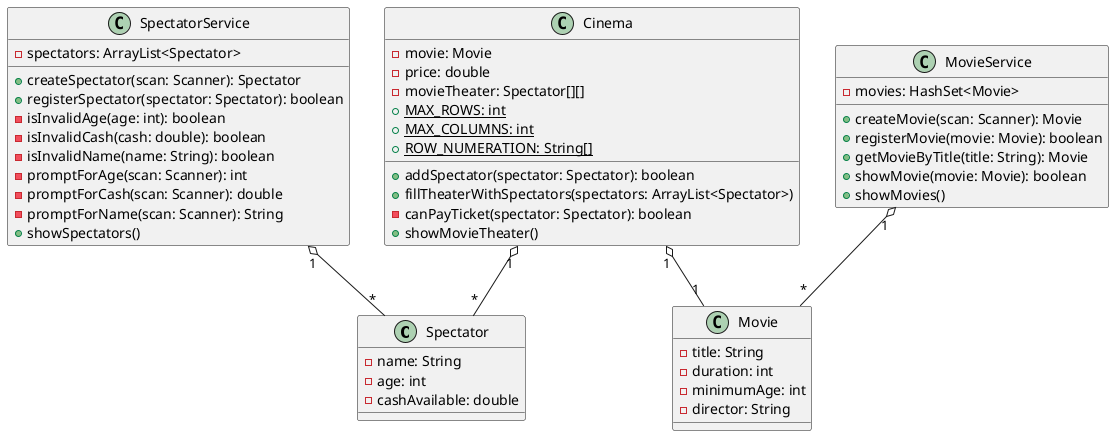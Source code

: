 @startuml EjExtra02
scale 1

Class Spectator {
    -name: String
    -age: int
    -cashAvailable: double
}

Class Movie {
    -title: String
    -duration: int
    -minimumAge: int
    -director: String
}

Class Cinema {
    -movie: Movie
    -price: double
    -movieTheater: Spectator[][]
    +{static} MAX_ROWS: int
    +{static} MAX_COLUMNS: int
    +{static} ROW_NUMERATION: String[]

    +addSpectator(spectator: Spectator): boolean
    +fillTheaterWithSpectators(spectators: ArrayList<Spectator>)
    -canPayTicket(spectator: Spectator): boolean
    +showMovieTheater()
}

Class SpectatorService {
    -spectators: ArrayList<Spectator>

    +createSpectator(scan: Scanner): Spectator
    +registerSpectator(spectator: Spectator): boolean
    -isInvalidAge(age: int): boolean
    -isInvalidCash(cash: double): boolean
    -isInvalidName(name: String): boolean
    -promptForAge(scan: Scanner): int
    -promptForCash(scan: Scanner): double
    -promptForName(scan: Scanner): String
    +showSpectators()
}

Class MovieService {
    -movies: HashSet<Movie>

    +createMovie(scan: Scanner): Movie
    +registerMovie(movie: Movie): boolean
    +getMovieByTitle(title: String): Movie
    +showMovie(movie: Movie): boolean
    +showMovies()
}

Cinema "1" o-- "1" Movie
Cinema "1" o-- "*" Spectator
SpectatorService "1" o-- "*" Spectator
MovieService "1" o-- "*" Movie
@enduml
